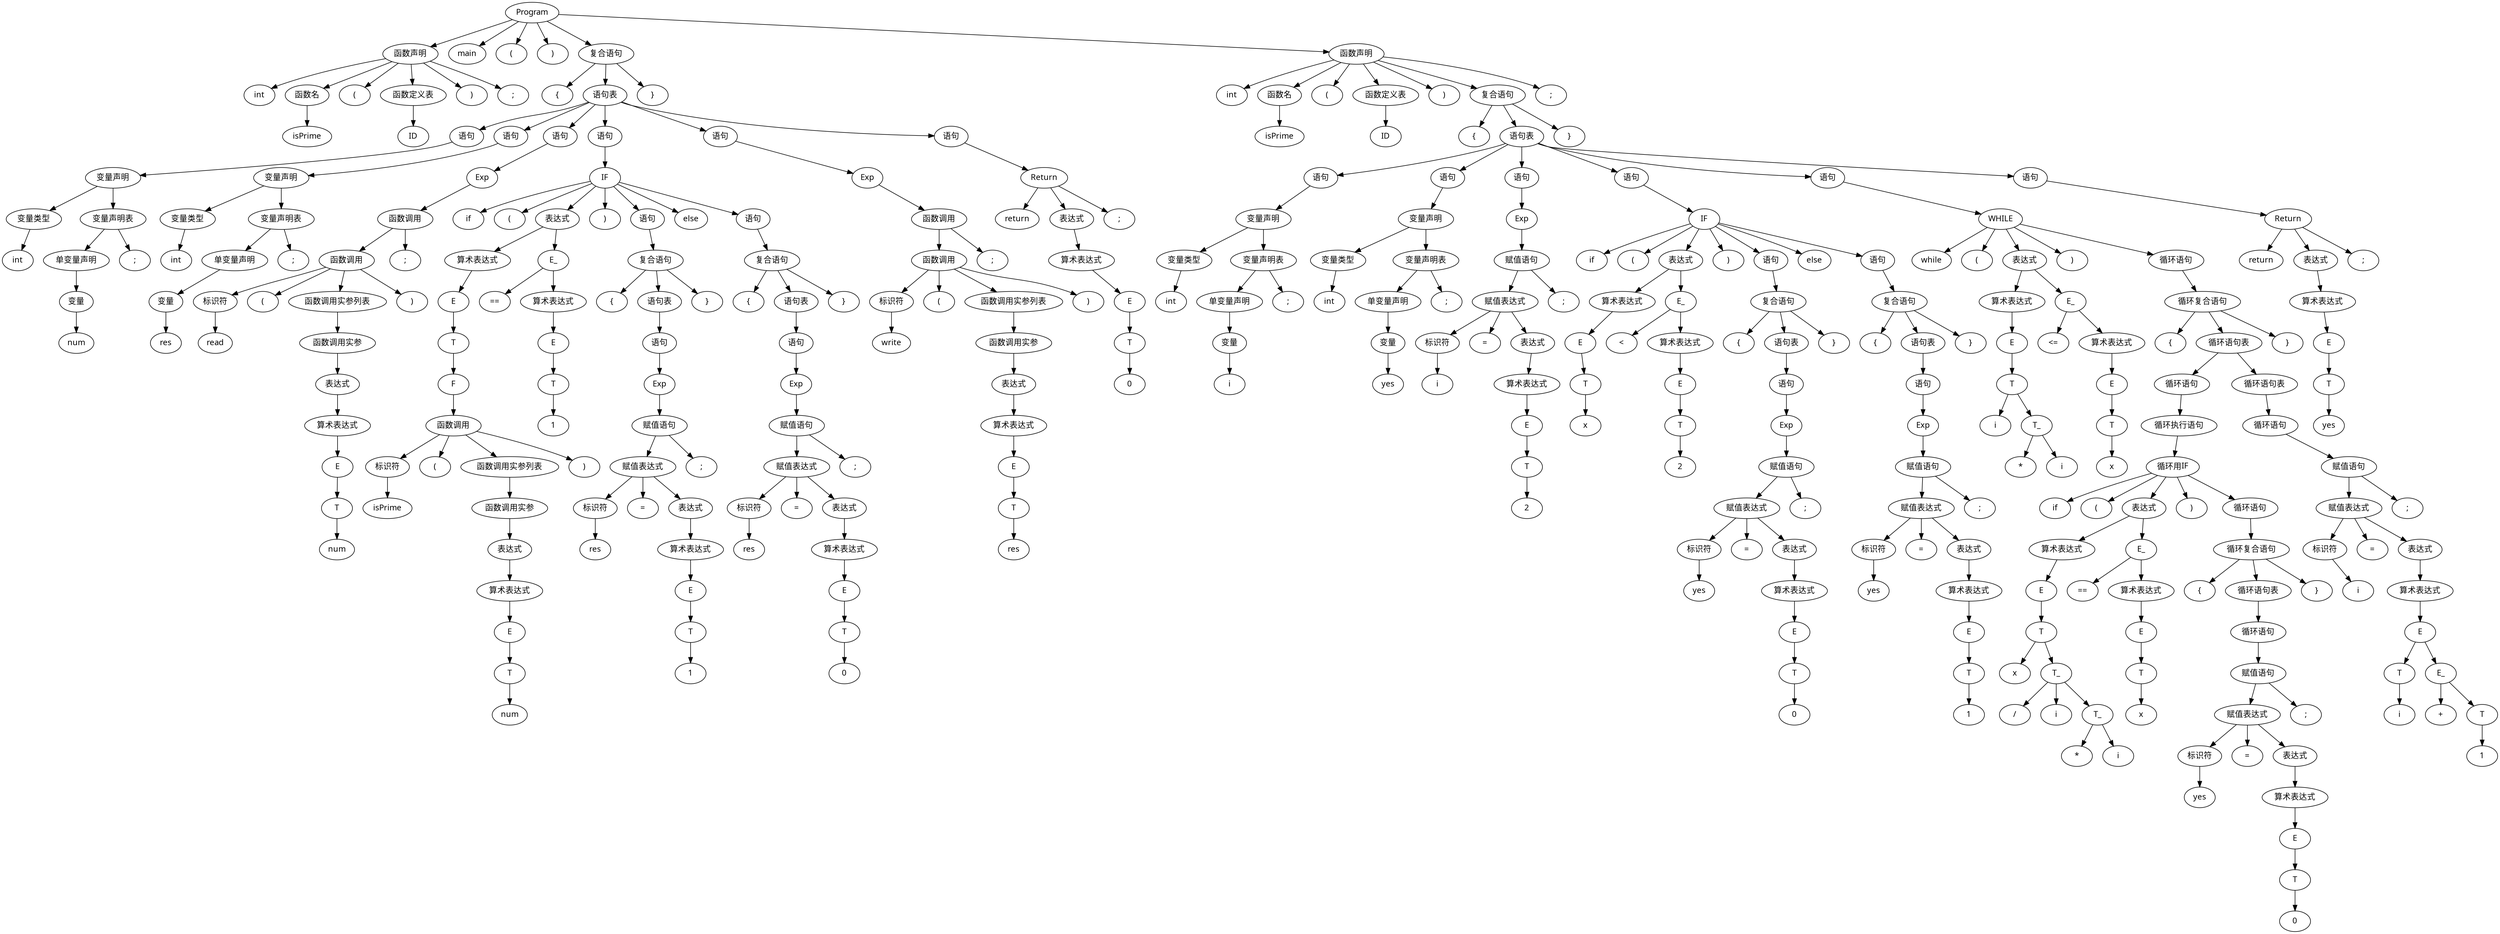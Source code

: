 // test3.2-2.txt
digraph {
	node [fontname="Microsoft YaHei"]
	1 [label=Program]
	2 [label="函数声明"]
	3 [label=int]
	4 [label="函数名"]
	5 [label=isPrime]
	6 [label="("]
	7 [label="函数定义表"]
	8 [label=ID]
	9 [label=")"]
	10 [label=";"]
	11 [label=main]
	12 [label="("]
	13 [label=")"]
	14 [label="复合语句"]
	15 [label="{"]
	16 [label="语句表"]
	17 [label="语句"]
	18 [label="变量声明"]
	19 [label="变量类型"]
	20 [label=int]
	21 [label="变量声明表"]
	22 [label="单变量声明"]
	23 [label="变量"]
	24 [label=num]
	25 [label=";"]
	26 [label="语句"]
	27 [label="变量声明"]
	28 [label="变量类型"]
	29 [label=int]
	30 [label="变量声明表"]
	31 [label="单变量声明"]
	32 [label="变量"]
	33 [label=res]
	34 [label=";"]
	35 [label="语句"]
	36 [label=Exp]
	37 [label="函数调用"]
	38 [label="函数调用"]
	39 [label="标识符"]
	40 [label=read]
	41 [label="("]
	42 [label="函数调用实参列表"]
	43 [label="函数调用实参"]
	44 [label="表达式"]
	45 [label="算术表达式"]
	46 [label=E]
	47 [label=T]
	48 [label=num]
	49 [label=")"]
	50 [label=";"]
	51 [label="语句"]
	52 [label=IF]
	53 [label=if]
	54 [label="("]
	55 [label="表达式"]
	56 [label="算术表达式"]
	57 [label=E]
	58 [label=T]
	59 [label=F]
	60 [label="函数调用"]
	61 [label="标识符"]
	62 [label=isPrime]
	63 [label="("]
	64 [label="函数调用实参列表"]
	65 [label="函数调用实参"]
	66 [label="表达式"]
	67 [label="算术表达式"]
	68 [label=E]
	69 [label=T]
	70 [label=num]
	71 [label=")"]
	72 [label=E_]
	73 [label="=="]
	74 [label="算术表达式"]
	75 [label=E]
	76 [label=T]
	77 [label=1]
	78 [label=")"]
	79 [label="语句"]
	80 [label="复合语句"]
	81 [label="{"]
	82 [label="语句表"]
	83 [label="语句"]
	84 [label=Exp]
	85 [label="赋值语句"]
	86 [label="赋值表达式"]
	87 [label="标识符"]
	88 [label=res]
	89 [label="="]
	90 [label="表达式"]
	91 [label="算术表达式"]
	92 [label=E]
	93 [label=T]
	94 [label=1]
	95 [label=";"]
	96 [label="}"]
	97 [label=else]
	98 [label="语句"]
	99 [label="复合语句"]
	100 [label="{"]
	101 [label="语句表"]
	102 [label="语句"]
	103 [label=Exp]
	104 [label="赋值语句"]
	105 [label="赋值表达式"]
	106 [label="标识符"]
	107 [label=res]
	108 [label="="]
	109 [label="表达式"]
	110 [label="算术表达式"]
	111 [label=E]
	112 [label=T]
	113 [label=0]
	114 [label=";"]
	115 [label="}"]
	116 [label="语句"]
	117 [label=Exp]
	118 [label="函数调用"]
	119 [label="函数调用"]
	120 [label="标识符"]
	121 [label=write]
	122 [label="("]
	123 [label="函数调用实参列表"]
	124 [label="函数调用实参"]
	125 [label="表达式"]
	126 [label="算术表达式"]
	127 [label=E]
	128 [label=T]
	129 [label=res]
	130 [label=")"]
	131 [label=";"]
	132 [label="语句"]
	133 [label=Return]
	134 [label=return]
	135 [label="表达式"]
	136 [label="算术表达式"]
	137 [label=E]
	138 [label=T]
	139 [label=0]
	140 [label=";"]
	141 [label="}"]
	142 [label="函数声明"]
	143 [label=int]
	144 [label="函数名"]
	145 [label=isPrime]
	146 [label="("]
	147 [label="函数定义表"]
	148 [label=ID]
	149 [label=")"]
	150 [label="复合语句"]
	151 [label="{"]
	152 [label="语句表"]
	153 [label="语句"]
	154 [label="变量声明"]
	155 [label="变量类型"]
	156 [label=int]
	157 [label="变量声明表"]
	158 [label="单变量声明"]
	159 [label="变量"]
	160 [label=i]
	161 [label=";"]
	162 [label="语句"]
	163 [label="变量声明"]
	164 [label="变量类型"]
	165 [label=int]
	166 [label="变量声明表"]
	167 [label="单变量声明"]
	168 [label="变量"]
	169 [label=yes]
	170 [label=";"]
	171 [label="语句"]
	172 [label=Exp]
	173 [label="赋值语句"]
	174 [label="赋值表达式"]
	175 [label="标识符"]
	176 [label=i]
	177 [label="="]
	178 [label="表达式"]
	179 [label="算术表达式"]
	180 [label=E]
	181 [label=T]
	182 [label=2]
	183 [label=";"]
	184 [label="语句"]
	185 [label=IF]
	186 [label=if]
	187 [label="("]
	188 [label="表达式"]
	189 [label="算术表达式"]
	190 [label=E]
	191 [label=T]
	192 [label=x]
	193 [label=E_]
	194 [label="<"]
	195 [label="算术表达式"]
	196 [label=E]
	197 [label=T]
	198 [label=2]
	199 [label=")"]
	200 [label="语句"]
	201 [label="复合语句"]
	202 [label="{"]
	203 [label="语句表"]
	204 [label="语句"]
	205 [label=Exp]
	206 [label="赋值语句"]
	207 [label="赋值表达式"]
	208 [label="标识符"]
	209 [label=yes]
	210 [label="="]
	211 [label="表达式"]
	212 [label="算术表达式"]
	213 [label=E]
	214 [label=T]
	215 [label=0]
	216 [label=";"]
	217 [label="}"]
	218 [label=else]
	219 [label="语句"]
	220 [label="复合语句"]
	221 [label="{"]
	222 [label="语句表"]
	223 [label="语句"]
	224 [label=Exp]
	225 [label="赋值语句"]
	226 [label="赋值表达式"]
	227 [label="标识符"]
	228 [label=yes]
	229 [label="="]
	230 [label="表达式"]
	231 [label="算术表达式"]
	232 [label=E]
	233 [label=T]
	234 [label=1]
	235 [label=";"]
	236 [label="}"]
	237 [label="语句"]
	238 [label=WHILE]
	239 [label=while]
	240 [label="("]
	241 [label="表达式"]
	242 [label="算术表达式"]
	243 [label=E]
	244 [label=T]
	245 [label=i]
	246 [label=T_]
	247 [label="*"]
	248 [label=i]
	249 [label=E_]
	250 [label="<="]
	251 [label="算术表达式"]
	252 [label=E]
	253 [label=T]
	254 [label=x]
	255 [label=")"]
	256 [label="循环语句"]
	257 [label="循环复合语句"]
	258 [label="{"]
	259 [label="循环语句表"]
	260 [label="循环语句"]
	261 [label="循环执行语句"]
	262 [label="循环用IF"]
	263 [label=if]
	264 [label="("]
	265 [label="表达式"]
	266 [label="算术表达式"]
	267 [label=E]
	268 [label=T]
	269 [label=x]
	270 [label=T_]
	271 [label="/"]
	272 [label=i]
	273 [label=T_]
	274 [label="*"]
	275 [label=i]
	276 [label=E_]
	277 [label="=="]
	278 [label="算术表达式"]
	279 [label=E]
	280 [label=T]
	281 [label=x]
	282 [label=")"]
	283 [label="循环语句"]
	284 [label="循环复合语句"]
	285 [label="{"]
	286 [label="循环语句表"]
	287 [label="循环语句"]
	288 [label="赋值语句"]
	289 [label="赋值表达式"]
	290 [label="标识符"]
	291 [label=yes]
	292 [label="="]
	293 [label="表达式"]
	294 [label="算术表达式"]
	295 [label=E]
	296 [label=T]
	297 [label=0]
	298 [label=";"]
	299 [label="}"]
	300 [label="循环语句表"]
	301 [label="循环语句"]
	302 [label="赋值语句"]
	303 [label="赋值表达式"]
	304 [label="标识符"]
	305 [label=i]
	306 [label="="]
	307 [label="表达式"]
	308 [label="算术表达式"]
	309 [label=E]
	310 [label=T]
	311 [label=i]
	312 [label=E_]
	313 [label="+"]
	314 [label=T]
	315 [label=1]
	316 [label=";"]
	317 [label="}"]
	318 [label="语句"]
	319 [label=Return]
	320 [label=return]
	321 [label="表达式"]
	322 [label="算术表达式"]
	323 [label=E]
	324 [label=T]
	325 [label=yes]
	326 [label=";"]
	327 [label="}"]
	328 [label=";"]
	1 -> 2
	2 -> 3
	2 -> 4
	4 -> 5
	2 -> 6
	2 -> 7
	7 -> 8
	2 -> 9
	2 -> 10
	1 -> 11
	1 -> 12
	1 -> 13
	1 -> 14
	14 -> 15
	14 -> 16
	16 -> 17
	17 -> 18
	18 -> 19
	19 -> 20
	18 -> 21
	21 -> 22
	22 -> 23
	23 -> 24
	21 -> 25
	16 -> 26
	26 -> 27
	27 -> 28
	28 -> 29
	27 -> 30
	30 -> 31
	31 -> 32
	32 -> 33
	30 -> 34
	16 -> 35
	35 -> 36
	36 -> 37
	37 -> 38
	38 -> 39
	39 -> 40
	38 -> 41
	38 -> 42
	42 -> 43
	43 -> 44
	44 -> 45
	45 -> 46
	46 -> 47
	47 -> 48
	38 -> 49
	37 -> 50
	16 -> 51
	51 -> 52
	52 -> 53
	52 -> 54
	52 -> 55
	55 -> 56
	56 -> 57
	57 -> 58
	58 -> 59
	59 -> 60
	60 -> 61
	61 -> 62
	60 -> 63
	60 -> 64
	64 -> 65
	65 -> 66
	66 -> 67
	67 -> 68
	68 -> 69
	69 -> 70
	60 -> 71
	55 -> 72
	72 -> 73
	72 -> 74
	74 -> 75
	75 -> 76
	76 -> 77
	52 -> 78
	52 -> 79
	79 -> 80
	80 -> 81
	80 -> 82
	82 -> 83
	83 -> 84
	84 -> 85
	85 -> 86
	86 -> 87
	87 -> 88
	86 -> 89
	86 -> 90
	90 -> 91
	91 -> 92
	92 -> 93
	93 -> 94
	85 -> 95
	80 -> 96
	52 -> 97
	52 -> 98
	98 -> 99
	99 -> 100
	99 -> 101
	101 -> 102
	102 -> 103
	103 -> 104
	104 -> 105
	105 -> 106
	106 -> 107
	105 -> 108
	105 -> 109
	109 -> 110
	110 -> 111
	111 -> 112
	112 -> 113
	104 -> 114
	99 -> 115
	16 -> 116
	116 -> 117
	117 -> 118
	118 -> 119
	119 -> 120
	120 -> 121
	119 -> 122
	119 -> 123
	123 -> 124
	124 -> 125
	125 -> 126
	126 -> 127
	127 -> 128
	128 -> 129
	119 -> 130
	118 -> 131
	16 -> 132
	132 -> 133
	133 -> 134
	133 -> 135
	135 -> 136
	136 -> 137
	137 -> 138
	138 -> 139
	133 -> 140
	14 -> 141
	1 -> 142
	142 -> 143
	142 -> 144
	144 -> 145
	142 -> 146
	142 -> 147
	147 -> 148
	142 -> 149
	142 -> 150
	150 -> 151
	150 -> 152
	152 -> 153
	153 -> 154
	154 -> 155
	155 -> 156
	154 -> 157
	157 -> 158
	158 -> 159
	159 -> 160
	157 -> 161
	152 -> 162
	162 -> 163
	163 -> 164
	164 -> 165
	163 -> 166
	166 -> 167
	167 -> 168
	168 -> 169
	166 -> 170
	152 -> 171
	171 -> 172
	172 -> 173
	173 -> 174
	174 -> 175
	175 -> 176
	174 -> 177
	174 -> 178
	178 -> 179
	179 -> 180
	180 -> 181
	181 -> 182
	173 -> 183
	152 -> 184
	184 -> 185
	185 -> 186
	185 -> 187
	185 -> 188
	188 -> 189
	189 -> 190
	190 -> 191
	191 -> 192
	188 -> 193
	193 -> 194
	193 -> 195
	195 -> 196
	196 -> 197
	197 -> 198
	185 -> 199
	185 -> 200
	200 -> 201
	201 -> 202
	201 -> 203
	203 -> 204
	204 -> 205
	205 -> 206
	206 -> 207
	207 -> 208
	208 -> 209
	207 -> 210
	207 -> 211
	211 -> 212
	212 -> 213
	213 -> 214
	214 -> 215
	206 -> 216
	201 -> 217
	185 -> 218
	185 -> 219
	219 -> 220
	220 -> 221
	220 -> 222
	222 -> 223
	223 -> 224
	224 -> 225
	225 -> 226
	226 -> 227
	227 -> 228
	226 -> 229
	226 -> 230
	230 -> 231
	231 -> 232
	232 -> 233
	233 -> 234
	225 -> 235
	220 -> 236
	152 -> 237
	237 -> 238
	238 -> 239
	238 -> 240
	238 -> 241
	241 -> 242
	242 -> 243
	243 -> 244
	244 -> 245
	244 -> 246
	246 -> 247
	246 -> 248
	241 -> 249
	249 -> 250
	249 -> 251
	251 -> 252
	252 -> 253
	253 -> 254
	238 -> 255
	238 -> 256
	256 -> 257
	257 -> 258
	257 -> 259
	259 -> 260
	260 -> 261
	261 -> 262
	262 -> 263
	262 -> 264
	262 -> 265
	265 -> 266
	266 -> 267
	267 -> 268
	268 -> 269
	268 -> 270
	270 -> 271
	270 -> 272
	270 -> 273
	273 -> 274
	273 -> 275
	265 -> 276
	276 -> 277
	276 -> 278
	278 -> 279
	279 -> 280
	280 -> 281
	262 -> 282
	262 -> 283
	283 -> 284
	284 -> 285
	284 -> 286
	286 -> 287
	287 -> 288
	288 -> 289
	289 -> 290
	290 -> 291
	289 -> 292
	289 -> 293
	293 -> 294
	294 -> 295
	295 -> 296
	296 -> 297
	288 -> 298
	284 -> 299
	259 -> 300
	300 -> 301
	301 -> 302
	302 -> 303
	303 -> 304
	304 -> 305
	303 -> 306
	303 -> 307
	307 -> 308
	308 -> 309
	309 -> 310
	310 -> 311
	309 -> 312
	312 -> 313
	312 -> 314
	314 -> 315
	302 -> 316
	257 -> 317
	152 -> 318
	318 -> 319
	319 -> 320
	319 -> 321
	321 -> 322
	322 -> 323
	323 -> 324
	324 -> 325
	319 -> 326
	150 -> 327
	142 -> 328
}
